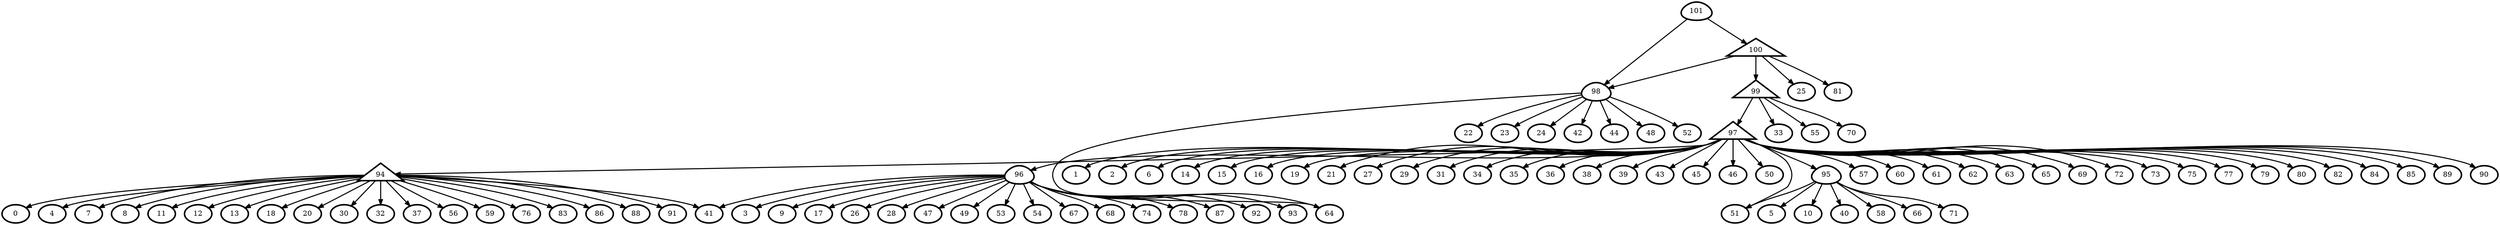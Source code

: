 digraph G {
    0 [penwidth=3,label="0"]
    1 [penwidth=3,label="1"]
    2 [penwidth=3,label="2"]
    3 [penwidth=3,label="3"]
    4 [penwidth=3,label="4"]
    5 [penwidth=3,label="5"]
    6 [penwidth=3,label="6"]
    7 [penwidth=3,label="7"]
    8 [penwidth=3,label="8"]
    9 [penwidth=3,label="9"]
    10 [penwidth=3,label="10"]
    11 [penwidth=3,label="11"]
    12 [penwidth=3,label="12"]
    13 [penwidth=3,label="13"]
    14 [penwidth=3,label="14"]
    15 [penwidth=3,label="15"]
    16 [penwidth=3,label="16"]
    17 [penwidth=3,label="17"]
    18 [penwidth=3,label="18"]
    19 [penwidth=3,label="19"]
    20 [penwidth=3,label="20"]
    21 [penwidth=3,label="21"]
    22 [penwidth=3,label="22"]
    23 [penwidth=3,label="23"]
    24 [penwidth=3,label="24"]
    25 [penwidth=3,label="25"]
    26 [penwidth=3,label="26"]
    27 [penwidth=3,label="27"]
    28 [penwidth=3,label="28"]
    29 [penwidth=3,label="29"]
    30 [penwidth=3,label="30"]
    31 [penwidth=3,label="31"]
    32 [penwidth=3,label="32"]
    33 [penwidth=3,label="33"]
    34 [penwidth=3,label="34"]
    35 [penwidth=3,label="35"]
    36 [penwidth=3,label="36"]
    37 [penwidth=3,label="37"]
    38 [penwidth=3,label="38"]
    39 [penwidth=3,label="39"]
    40 [penwidth=3,label="40"]
    41 [penwidth=3,label="41"]
    42 [penwidth=3,label="42"]
    43 [penwidth=3,label="43"]
    44 [penwidth=3,label="44"]
    45 [penwidth=3,label="45"]
    46 [penwidth=3,label="46"]
    47 [penwidth=3,label="47"]
    48 [penwidth=3,label="48"]
    49 [penwidth=3,label="49"]
    50 [penwidth=3,label="50"]
    51 [penwidth=3,label="51"]
    52 [penwidth=3,label="52"]
    53 [penwidth=3,label="53"]
    54 [penwidth=3,label="54"]
    55 [penwidth=3,label="55"]
    56 [penwidth=3,label="56"]
    57 [penwidth=3,label="57"]
    58 [penwidth=3,label="58"]
    59 [penwidth=3,label="59"]
    60 [penwidth=3,label="60"]
    61 [penwidth=3,label="61"]
    62 [penwidth=3,label="62"]
    63 [penwidth=3,label="63"]
    64 [penwidth=3,label="64"]
    65 [penwidth=3,label="65"]
    66 [penwidth=3,label="66"]
    67 [penwidth=3,label="67"]
    68 [penwidth=3,label="68"]
    69 [penwidth=3,label="69"]
    70 [penwidth=3,label="70"]
    71 [penwidth=3,label="71"]
    72 [penwidth=3,label="72"]
    73 [penwidth=3,label="73"]
    74 [penwidth=3,label="74"]
    75 [penwidth=3,label="75"]
    76 [penwidth=3,label="76"]
    77 [penwidth=3,label="77"]
    78 [penwidth=3,label="78"]
    79 [penwidth=3,label="79"]
    80 [penwidth=3,label="80"]
    81 [penwidth=3,label="81"]
    82 [penwidth=3,label="82"]
    83 [penwidth=3,label="83"]
    84 [penwidth=3,label="84"]
    85 [penwidth=3,label="85"]
    86 [penwidth=3,label="86"]
    87 [penwidth=3,label="87"]
    88 [penwidth=3,label="88"]
    89 [penwidth=3,label="89"]
    90 [penwidth=3,label="90"]
    91 [penwidth=3,label="91"]
    92 [penwidth=3,label="92"]
    93 [penwidth=3,label="93"]
    94 [penwidth=3,label="95",shape = "egg"]
    95 [penwidth=3,label="96",shape = "egg"]
    96 [penwidth=3,label="98",shape = "egg"]
    97 [penwidth=3,label="94",shape = "triangle"]
    98 [penwidth=3,label="97",shape = "triangle"]
    99 [penwidth=3,label="99",shape = "triangle"]
    100 [penwidth=3,label="100",shape = "triangle"]
    101 [penwidth=3,label="101",shape = "egg"]

    97 -> 41 [penwidth=2]
    97 -> 18 [penwidth=2]
    97 -> 37 [penwidth=2]
    97 -> 11 [penwidth=2]
    97 -> 88 [penwidth=2]
    97 -> 12 [penwidth=2]
    97 -> 0 [penwidth=2]
    97 -> 7 [penwidth=2]
    97 -> 20 [penwidth=2]
    97 -> 86 [penwidth=2]
    97 -> 32 [penwidth=2]
    97 -> 83 [penwidth=2]
    97 -> 56 [penwidth=2]
    97 -> 59 [penwidth=2]
    97 -> 91 [penwidth=2]
    97 -> 4 [penwidth=2]
    97 -> 76 [penwidth=2]
    97 -> 13 [penwidth=2]
    97 -> 30 [penwidth=2]
    97 -> 8 [penwidth=2]
    94 -> 40 [penwidth=2]
    94 -> 5 [penwidth=2]
    94 -> 66 [penwidth=2]
    94 -> 71 [penwidth=2]
    94 -> 51 [penwidth=2]
    94 -> 10 [penwidth=2]
    94 -> 58 [penwidth=2]
    95 -> 17 [penwidth=2]
    95 -> 74 [penwidth=2]
    95 -> 87 [penwidth=2]
    95 -> 41 [penwidth=2]
    95 -> 68 [penwidth=2]
    95 -> 54 [penwidth=2]
    95 -> 93 [penwidth=2]
    95 -> 53 [penwidth=2]
    95 -> 26 [penwidth=2]
    95 -> 64 [penwidth=2]
    95 -> 78 [penwidth=2]
    95 -> 92 [penwidth=2]
    95 -> 49 [penwidth=2]
    95 -> 9 [penwidth=2]
    95 -> 67 [penwidth=2]
    95 -> 3 [penwidth=2]
    95 -> 28 [penwidth=2]
    95 -> 47 [penwidth=2]
    98 -> 1 [penwidth=2]
    98 -> 29 [penwidth=2]
    98 -> 43 [penwidth=2]
    98 -> 34 [penwidth=2]
    98 -> 38 [penwidth=2]
    98 -> 19 [penwidth=2]
    98 -> 73 [penwidth=2]
    98 -> 21 [penwidth=2]
    98 -> 95 [penwidth=2]
    98 -> 63 [penwidth=2]
    98 -> 94 [penwidth=2]
    98 -> 57 [penwidth=2]
    98 -> 84 [penwidth=2]
    98 -> 77 [penwidth=2]
    98 -> 27 [penwidth=2]
    98 -> 51 [penwidth=2]
    98 -> 65 [penwidth=2]
    98 -> 50 [penwidth=2]
    98 -> 35 [penwidth=2]
    98 -> 80 [penwidth=2]
    98 -> 2 [penwidth=2]
    98 -> 89 [penwidth=2]
    98 -> 46 [penwidth=2]
    98 -> 36 [penwidth=2]
    98 -> 15 [penwidth=2]
    98 -> 61 [penwidth=2]
    98 -> 75 [penwidth=2]
    98 -> 16 [penwidth=2]
    98 -> 97 [penwidth=2]
    98 -> 39 [penwidth=2]
    98 -> 90 [penwidth=2]
    98 -> 85 [penwidth=2]
    98 -> 14 [penwidth=2]
    98 -> 82 [penwidth=2]
    98 -> 60 [penwidth=2]
    98 -> 62 [penwidth=2]
    98 -> 45 [penwidth=2]
    98 -> 69 [penwidth=2]
    98 -> 72 [penwidth=2]
    98 -> 31 [penwidth=2]
    98 -> 6 [penwidth=2]
    98 -> 79 [penwidth=2]
    96 -> 48 [penwidth=2]
    96 -> 42 [penwidth=2]
    96 -> 44 [penwidth=2]
    96 -> 24 [penwidth=2]
    96 -> 22 [penwidth=2]
    96 -> 64 [penwidth=2]
    96 -> 23 [penwidth=2]
    96 -> 52 [penwidth=2]
    99 -> 70 [penwidth=2]
    99 -> 33 [penwidth=2]
    99 -> 55 [penwidth=2]
    99 -> 98 [penwidth=2]
    100 -> 81 [penwidth=2]
    100 -> 96 [penwidth=2]
    100 -> 99 [penwidth=2]
    100 -> 25 [penwidth=2]
    101 -> 100 [penwidth=2]
    101 -> 96 [penwidth=2]
}